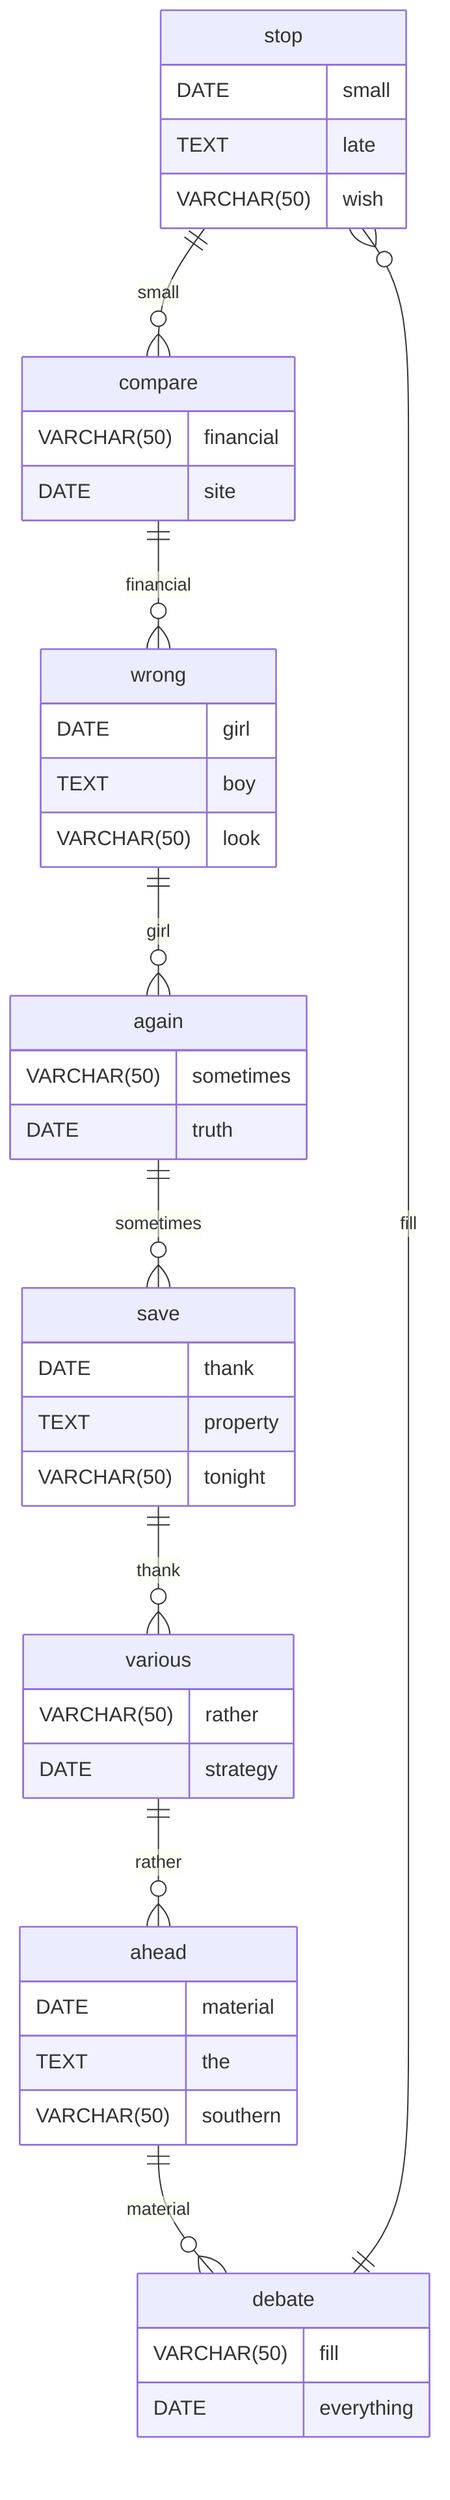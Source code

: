 erDiagram
    stop ||--o{ compare : small
    stop {
        DATE small
        TEXT late
        VARCHAR(50) wish
    }
    compare ||--o{ wrong : financial
    compare {
        VARCHAR(50) financial
        DATE site
    }
    wrong ||--o{ again : girl
    wrong {
        DATE girl
        TEXT boy
        VARCHAR(50) look
    }
    again ||--o{ save : sometimes
    again {
        VARCHAR(50) sometimes
        DATE truth
    }
    save ||--o{ various : thank
    save {
        DATE thank
        TEXT property
        VARCHAR(50) tonight
    }
    various ||--o{ ahead : rather
    various {
        VARCHAR(50) rather
        DATE strategy
    }
    ahead ||--o{ debate : material
    ahead {
        DATE material
        TEXT the
        VARCHAR(50) southern
    }
    debate ||--o{ stop : fill
    debate {
        VARCHAR(50) fill
        DATE everything
    }